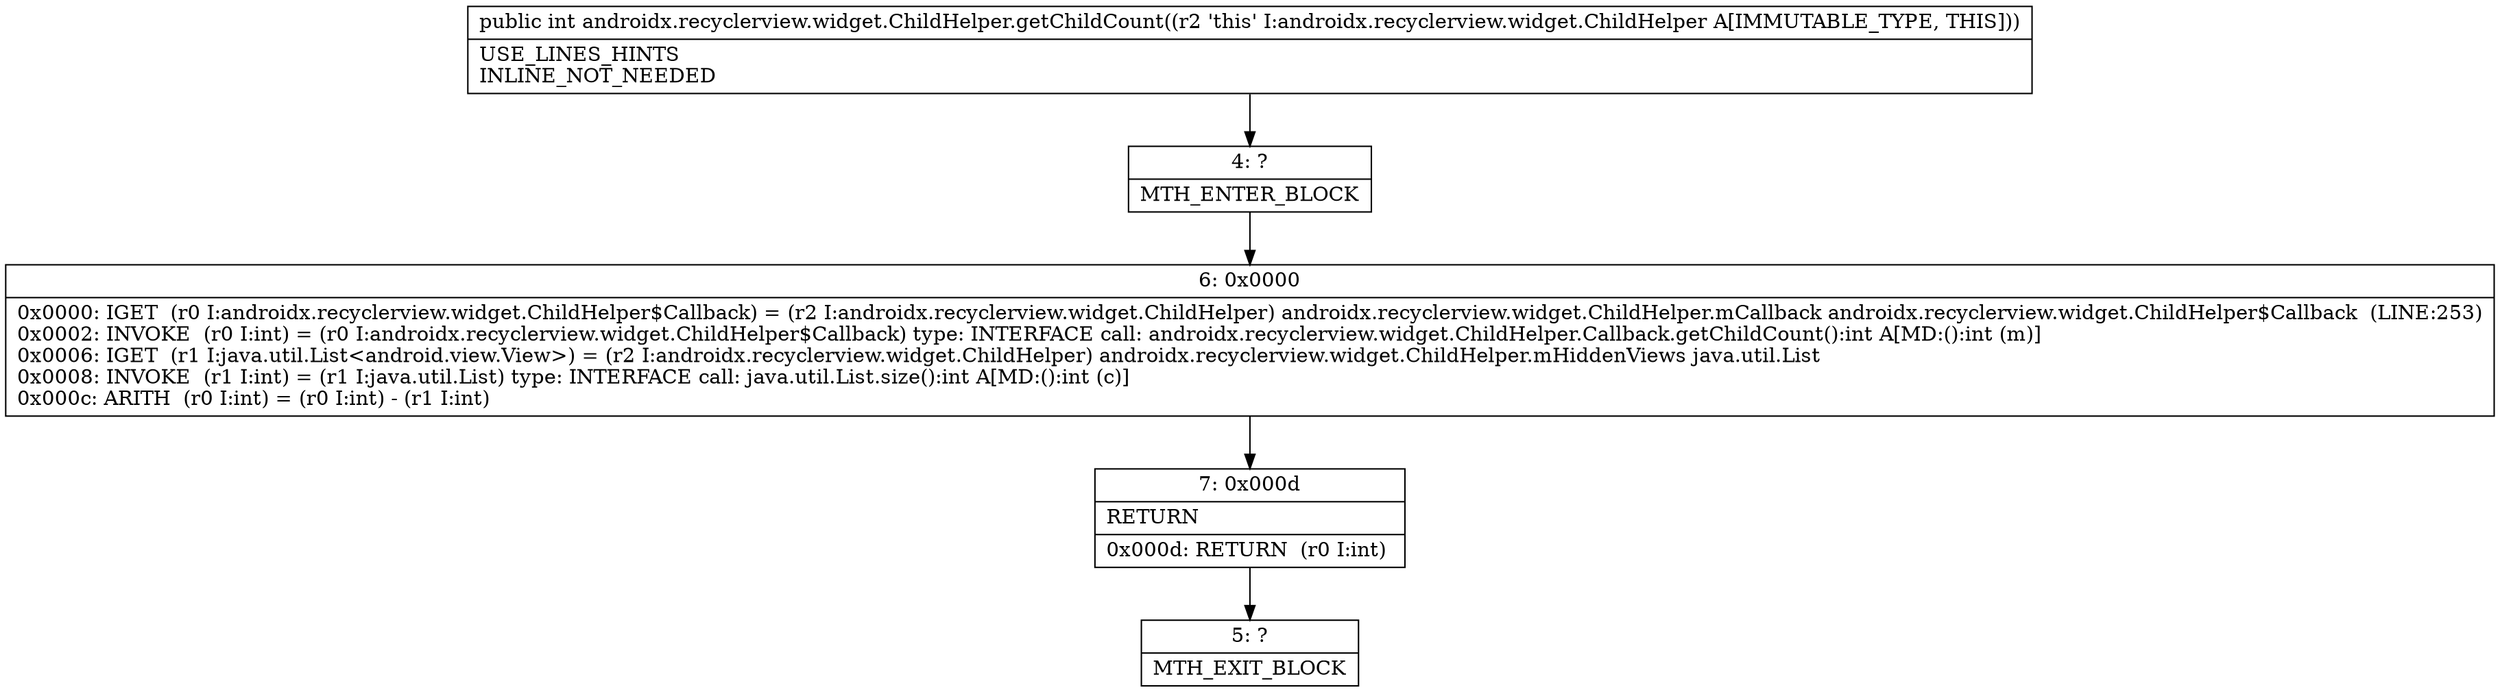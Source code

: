 digraph "CFG forandroidx.recyclerview.widget.ChildHelper.getChildCount()I" {
Node_4 [shape=record,label="{4\:\ ?|MTH_ENTER_BLOCK\l}"];
Node_6 [shape=record,label="{6\:\ 0x0000|0x0000: IGET  (r0 I:androidx.recyclerview.widget.ChildHelper$Callback) = (r2 I:androidx.recyclerview.widget.ChildHelper) androidx.recyclerview.widget.ChildHelper.mCallback androidx.recyclerview.widget.ChildHelper$Callback  (LINE:253)\l0x0002: INVOKE  (r0 I:int) = (r0 I:androidx.recyclerview.widget.ChildHelper$Callback) type: INTERFACE call: androidx.recyclerview.widget.ChildHelper.Callback.getChildCount():int A[MD:():int (m)]\l0x0006: IGET  (r1 I:java.util.List\<android.view.View\>) = (r2 I:androidx.recyclerview.widget.ChildHelper) androidx.recyclerview.widget.ChildHelper.mHiddenViews java.util.List \l0x0008: INVOKE  (r1 I:int) = (r1 I:java.util.List) type: INTERFACE call: java.util.List.size():int A[MD:():int (c)]\l0x000c: ARITH  (r0 I:int) = (r0 I:int) \- (r1 I:int) \l}"];
Node_7 [shape=record,label="{7\:\ 0x000d|RETURN\l|0x000d: RETURN  (r0 I:int) \l}"];
Node_5 [shape=record,label="{5\:\ ?|MTH_EXIT_BLOCK\l}"];
MethodNode[shape=record,label="{public int androidx.recyclerview.widget.ChildHelper.getChildCount((r2 'this' I:androidx.recyclerview.widget.ChildHelper A[IMMUTABLE_TYPE, THIS]))  | USE_LINES_HINTS\lINLINE_NOT_NEEDED\l}"];
MethodNode -> Node_4;Node_4 -> Node_6;
Node_6 -> Node_7;
Node_7 -> Node_5;
}


